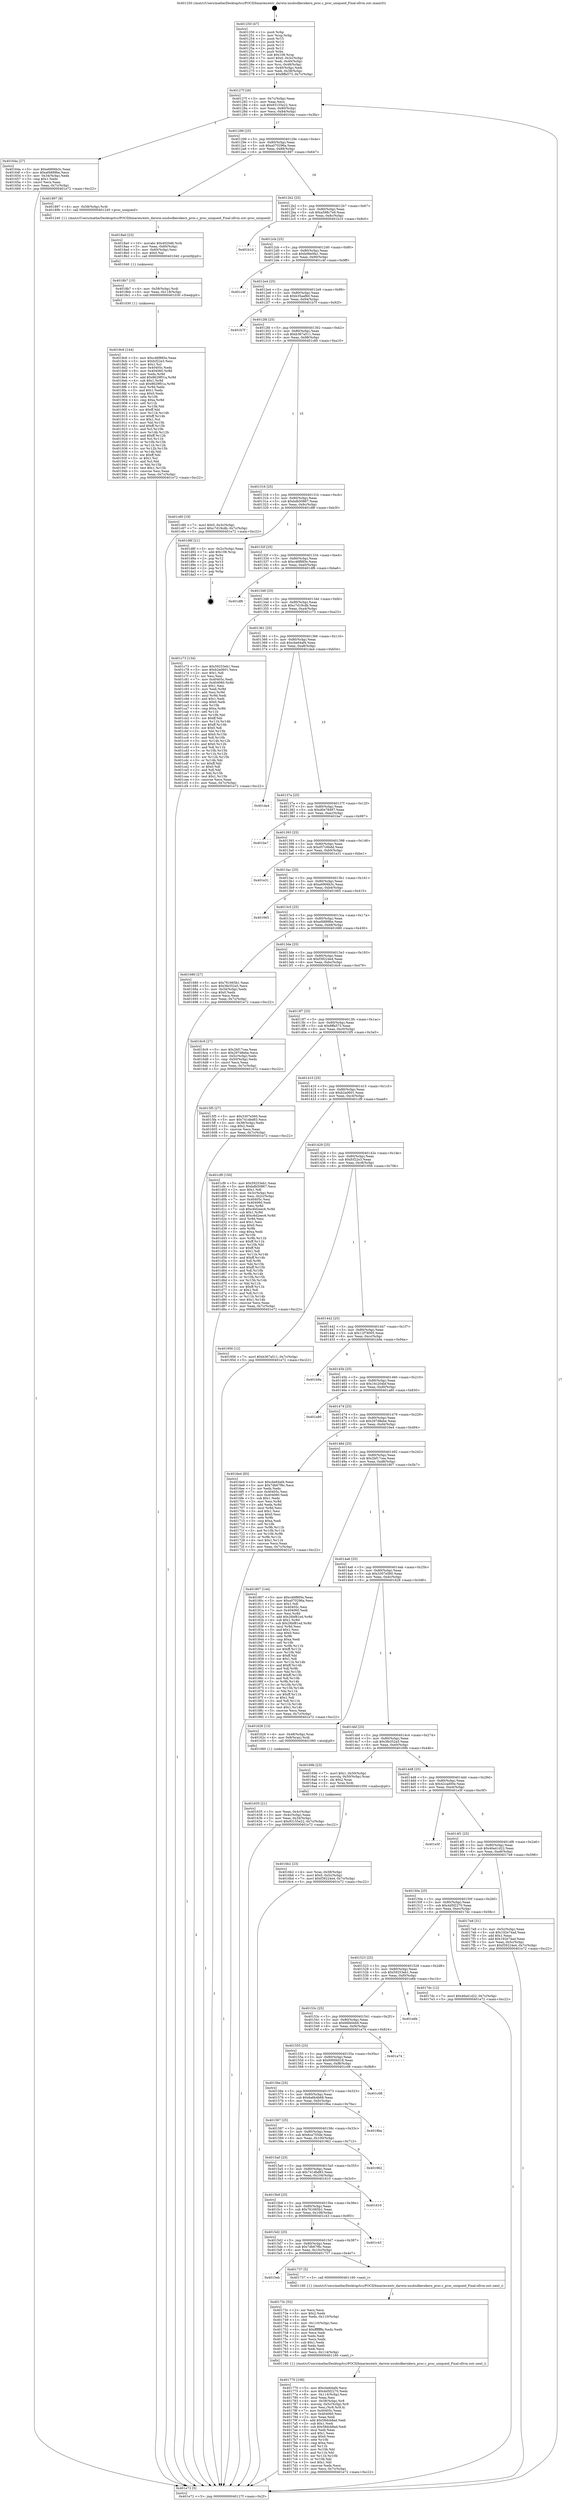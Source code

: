 digraph "0x401250" {
  label = "0x401250 (/mnt/c/Users/mathe/Desktop/tcc/POCII/binaries/extr_darwin-xnubsdkernkern_proc.c_proc_uniqueid_Final-ollvm.out::main(0))"
  labelloc = "t"
  node[shape=record]

  Entry [label="",width=0.3,height=0.3,shape=circle,fillcolor=black,style=filled]
  "0x40127f" [label="{
     0x40127f [26]\l
     | [instrs]\l
     &nbsp;&nbsp;0x40127f \<+3\>: mov -0x7c(%rbp),%eax\l
     &nbsp;&nbsp;0x401282 \<+2\>: mov %eax,%ecx\l
     &nbsp;&nbsp;0x401284 \<+6\>: sub $0x93155e22,%ecx\l
     &nbsp;&nbsp;0x40128a \<+3\>: mov %eax,-0x80(%rbp)\l
     &nbsp;&nbsp;0x40128d \<+6\>: mov %ecx,-0x84(%rbp)\l
     &nbsp;&nbsp;0x401293 \<+6\>: je 000000000040164a \<main+0x3fa\>\l
  }"]
  "0x40164a" [label="{
     0x40164a [27]\l
     | [instrs]\l
     &nbsp;&nbsp;0x40164a \<+5\>: mov $0xe6906b3c,%eax\l
     &nbsp;&nbsp;0x40164f \<+5\>: mov $0xef4889be,%ecx\l
     &nbsp;&nbsp;0x401654 \<+3\>: mov -0x34(%rbp),%edx\l
     &nbsp;&nbsp;0x401657 \<+3\>: cmp $0x1,%edx\l
     &nbsp;&nbsp;0x40165a \<+3\>: cmovl %ecx,%eax\l
     &nbsp;&nbsp;0x40165d \<+3\>: mov %eax,-0x7c(%rbp)\l
     &nbsp;&nbsp;0x401660 \<+5\>: jmp 0000000000401e72 \<main+0xc22\>\l
  }"]
  "0x401299" [label="{
     0x401299 [25]\l
     | [instrs]\l
     &nbsp;&nbsp;0x401299 \<+5\>: jmp 000000000040129e \<main+0x4e\>\l
     &nbsp;&nbsp;0x40129e \<+3\>: mov -0x80(%rbp),%eax\l
     &nbsp;&nbsp;0x4012a1 \<+5\>: sub $0xa070296a,%eax\l
     &nbsp;&nbsp;0x4012a6 \<+6\>: mov %eax,-0x88(%rbp)\l
     &nbsp;&nbsp;0x4012ac \<+6\>: je 0000000000401897 \<main+0x647\>\l
  }"]
  Exit [label="",width=0.3,height=0.3,shape=circle,fillcolor=black,style=filled,peripheries=2]
  "0x401897" [label="{
     0x401897 [9]\l
     | [instrs]\l
     &nbsp;&nbsp;0x401897 \<+4\>: mov -0x58(%rbp),%rdi\l
     &nbsp;&nbsp;0x40189b \<+5\>: call 0000000000401240 \<proc_uniqueid\>\l
     | [calls]\l
     &nbsp;&nbsp;0x401240 \{1\} (/mnt/c/Users/mathe/Desktop/tcc/POCII/binaries/extr_darwin-xnubsdkernkern_proc.c_proc_uniqueid_Final-ollvm.out::proc_uniqueid)\l
  }"]
  "0x4012b2" [label="{
     0x4012b2 [25]\l
     | [instrs]\l
     &nbsp;&nbsp;0x4012b2 \<+5\>: jmp 00000000004012b7 \<main+0x67\>\l
     &nbsp;&nbsp;0x4012b7 \<+3\>: mov -0x80(%rbp),%eax\l
     &nbsp;&nbsp;0x4012ba \<+5\>: sub $0xa598c7e9,%eax\l
     &nbsp;&nbsp;0x4012bf \<+6\>: mov %eax,-0x8c(%rbp)\l
     &nbsp;&nbsp;0x4012c5 \<+6\>: je 0000000000401b10 \<main+0x8c0\>\l
  }"]
  "0x4018c6" [label="{
     0x4018c6 [144]\l
     | [instrs]\l
     &nbsp;&nbsp;0x4018c6 \<+5\>: mov $0xc46f885e,%eax\l
     &nbsp;&nbsp;0x4018cb \<+5\>: mov $0xfcf22e3,%esi\l
     &nbsp;&nbsp;0x4018d0 \<+2\>: mov $0x1,%cl\l
     &nbsp;&nbsp;0x4018d2 \<+7\>: mov 0x40405c,%edx\l
     &nbsp;&nbsp;0x4018d9 \<+8\>: mov 0x404060,%r8d\l
     &nbsp;&nbsp;0x4018e1 \<+3\>: mov %edx,%r9d\l
     &nbsp;&nbsp;0x4018e4 \<+7\>: add $0x8629f01a,%r9d\l
     &nbsp;&nbsp;0x4018eb \<+4\>: sub $0x1,%r9d\l
     &nbsp;&nbsp;0x4018ef \<+7\>: sub $0x8629f01a,%r9d\l
     &nbsp;&nbsp;0x4018f6 \<+4\>: imul %r9d,%edx\l
     &nbsp;&nbsp;0x4018fa \<+3\>: and $0x1,%edx\l
     &nbsp;&nbsp;0x4018fd \<+3\>: cmp $0x0,%edx\l
     &nbsp;&nbsp;0x401900 \<+4\>: sete %r10b\l
     &nbsp;&nbsp;0x401904 \<+4\>: cmp $0xa,%r8d\l
     &nbsp;&nbsp;0x401908 \<+4\>: setl %r11b\l
     &nbsp;&nbsp;0x40190c \<+3\>: mov %r10b,%bl\l
     &nbsp;&nbsp;0x40190f \<+3\>: xor $0xff,%bl\l
     &nbsp;&nbsp;0x401912 \<+3\>: mov %r11b,%r14b\l
     &nbsp;&nbsp;0x401915 \<+4\>: xor $0xff,%r14b\l
     &nbsp;&nbsp;0x401919 \<+3\>: xor $0x1,%cl\l
     &nbsp;&nbsp;0x40191c \<+3\>: mov %bl,%r15b\l
     &nbsp;&nbsp;0x40191f \<+4\>: and $0xff,%r15b\l
     &nbsp;&nbsp;0x401923 \<+3\>: and %cl,%r10b\l
     &nbsp;&nbsp;0x401926 \<+3\>: mov %r14b,%r12b\l
     &nbsp;&nbsp;0x401929 \<+4\>: and $0xff,%r12b\l
     &nbsp;&nbsp;0x40192d \<+3\>: and %cl,%r11b\l
     &nbsp;&nbsp;0x401930 \<+3\>: or %r10b,%r15b\l
     &nbsp;&nbsp;0x401933 \<+3\>: or %r11b,%r12b\l
     &nbsp;&nbsp;0x401936 \<+3\>: xor %r12b,%r15b\l
     &nbsp;&nbsp;0x401939 \<+3\>: or %r14b,%bl\l
     &nbsp;&nbsp;0x40193c \<+3\>: xor $0xff,%bl\l
     &nbsp;&nbsp;0x40193f \<+3\>: or $0x1,%cl\l
     &nbsp;&nbsp;0x401942 \<+2\>: and %cl,%bl\l
     &nbsp;&nbsp;0x401944 \<+3\>: or %bl,%r15b\l
     &nbsp;&nbsp;0x401947 \<+4\>: test $0x1,%r15b\l
     &nbsp;&nbsp;0x40194b \<+3\>: cmovne %esi,%eax\l
     &nbsp;&nbsp;0x40194e \<+3\>: mov %eax,-0x7c(%rbp)\l
     &nbsp;&nbsp;0x401951 \<+5\>: jmp 0000000000401e72 \<main+0xc22\>\l
  }"]
  "0x401b10" [label="{
     0x401b10\l
  }", style=dashed]
  "0x4012cb" [label="{
     0x4012cb [25]\l
     | [instrs]\l
     &nbsp;&nbsp;0x4012cb \<+5\>: jmp 00000000004012d0 \<main+0x80\>\l
     &nbsp;&nbsp;0x4012d0 \<+3\>: mov -0x80(%rbp),%eax\l
     &nbsp;&nbsp;0x4012d3 \<+5\>: sub $0xb06e0fa1,%eax\l
     &nbsp;&nbsp;0x4012d8 \<+6\>: mov %eax,-0x90(%rbp)\l
     &nbsp;&nbsp;0x4012de \<+6\>: je 0000000000401c4f \<main+0x9ff\>\l
  }"]
  "0x4018b7" [label="{
     0x4018b7 [15]\l
     | [instrs]\l
     &nbsp;&nbsp;0x4018b7 \<+4\>: mov -0x58(%rbp),%rdi\l
     &nbsp;&nbsp;0x4018bb \<+6\>: mov %eax,-0x118(%rbp)\l
     &nbsp;&nbsp;0x4018c1 \<+5\>: call 0000000000401030 \<free@plt\>\l
     | [calls]\l
     &nbsp;&nbsp;0x401030 \{1\} (unknown)\l
  }"]
  "0x401c4f" [label="{
     0x401c4f\l
  }", style=dashed]
  "0x4012e4" [label="{
     0x4012e4 [25]\l
     | [instrs]\l
     &nbsp;&nbsp;0x4012e4 \<+5\>: jmp 00000000004012e9 \<main+0x99\>\l
     &nbsp;&nbsp;0x4012e9 \<+3\>: mov -0x80(%rbp),%eax\l
     &nbsp;&nbsp;0x4012ec \<+5\>: sub $0xb35aafb0,%eax\l
     &nbsp;&nbsp;0x4012f1 \<+6\>: mov %eax,-0x94(%rbp)\l
     &nbsp;&nbsp;0x4012f7 \<+6\>: je 0000000000401b7f \<main+0x92f\>\l
  }"]
  "0x4018a0" [label="{
     0x4018a0 [23]\l
     | [instrs]\l
     &nbsp;&nbsp;0x4018a0 \<+10\>: movabs $0x4020d6,%rdi\l
     &nbsp;&nbsp;0x4018aa \<+3\>: mov %eax,-0x60(%rbp)\l
     &nbsp;&nbsp;0x4018ad \<+3\>: mov -0x60(%rbp),%esi\l
     &nbsp;&nbsp;0x4018b0 \<+2\>: mov $0x0,%al\l
     &nbsp;&nbsp;0x4018b2 \<+5\>: call 0000000000401040 \<printf@plt\>\l
     | [calls]\l
     &nbsp;&nbsp;0x401040 \{1\} (unknown)\l
  }"]
  "0x401b7f" [label="{
     0x401b7f\l
  }", style=dashed]
  "0x4012fd" [label="{
     0x4012fd [25]\l
     | [instrs]\l
     &nbsp;&nbsp;0x4012fd \<+5\>: jmp 0000000000401302 \<main+0xb2\>\l
     &nbsp;&nbsp;0x401302 \<+3\>: mov -0x80(%rbp),%eax\l
     &nbsp;&nbsp;0x401305 \<+5\>: sub $0xb367a511,%eax\l
     &nbsp;&nbsp;0x40130a \<+6\>: mov %eax,-0x98(%rbp)\l
     &nbsp;&nbsp;0x401310 \<+6\>: je 0000000000401c60 \<main+0xa10\>\l
  }"]
  "0x401770" [label="{
     0x401770 [108]\l
     | [instrs]\l
     &nbsp;&nbsp;0x401770 \<+5\>: mov $0xcbe64af4,%ecx\l
     &nbsp;&nbsp;0x401775 \<+5\>: mov $0x4d5f2270,%edx\l
     &nbsp;&nbsp;0x40177a \<+6\>: mov -0x114(%rbp),%esi\l
     &nbsp;&nbsp;0x401780 \<+3\>: imul %eax,%esi\l
     &nbsp;&nbsp;0x401783 \<+4\>: mov -0x58(%rbp),%r8\l
     &nbsp;&nbsp;0x401787 \<+4\>: movslq -0x5c(%rbp),%r9\l
     &nbsp;&nbsp;0x40178b \<+4\>: mov %esi,(%r8,%r9,4)\l
     &nbsp;&nbsp;0x40178f \<+7\>: mov 0x40405c,%eax\l
     &nbsp;&nbsp;0x401796 \<+7\>: mov 0x404060,%esi\l
     &nbsp;&nbsp;0x40179d \<+2\>: mov %eax,%edi\l
     &nbsp;&nbsp;0x40179f \<+6\>: add $0x58dcb8ad,%edi\l
     &nbsp;&nbsp;0x4017a5 \<+3\>: sub $0x1,%edi\l
     &nbsp;&nbsp;0x4017a8 \<+6\>: sub $0x58dcb8ad,%edi\l
     &nbsp;&nbsp;0x4017ae \<+3\>: imul %edi,%eax\l
     &nbsp;&nbsp;0x4017b1 \<+3\>: and $0x1,%eax\l
     &nbsp;&nbsp;0x4017b4 \<+3\>: cmp $0x0,%eax\l
     &nbsp;&nbsp;0x4017b7 \<+4\>: sete %r10b\l
     &nbsp;&nbsp;0x4017bb \<+3\>: cmp $0xa,%esi\l
     &nbsp;&nbsp;0x4017be \<+4\>: setl %r11b\l
     &nbsp;&nbsp;0x4017c2 \<+3\>: mov %r10b,%bl\l
     &nbsp;&nbsp;0x4017c5 \<+3\>: and %r11b,%bl\l
     &nbsp;&nbsp;0x4017c8 \<+3\>: xor %r11b,%r10b\l
     &nbsp;&nbsp;0x4017cb \<+3\>: or %r10b,%bl\l
     &nbsp;&nbsp;0x4017ce \<+3\>: test $0x1,%bl\l
     &nbsp;&nbsp;0x4017d1 \<+3\>: cmovne %edx,%ecx\l
     &nbsp;&nbsp;0x4017d4 \<+3\>: mov %ecx,-0x7c(%rbp)\l
     &nbsp;&nbsp;0x4017d7 \<+5\>: jmp 0000000000401e72 \<main+0xc22\>\l
  }"]
  "0x401c60" [label="{
     0x401c60 [19]\l
     | [instrs]\l
     &nbsp;&nbsp;0x401c60 \<+7\>: movl $0x0,-0x3c(%rbp)\l
     &nbsp;&nbsp;0x401c67 \<+7\>: movl $0xc7d19cdb,-0x7c(%rbp)\l
     &nbsp;&nbsp;0x401c6e \<+5\>: jmp 0000000000401e72 \<main+0xc22\>\l
  }"]
  "0x401316" [label="{
     0x401316 [25]\l
     | [instrs]\l
     &nbsp;&nbsp;0x401316 \<+5\>: jmp 000000000040131b \<main+0xcb\>\l
     &nbsp;&nbsp;0x40131b \<+3\>: mov -0x80(%rbp),%eax\l
     &nbsp;&nbsp;0x40131e \<+5\>: sub $0xbdb50867,%eax\l
     &nbsp;&nbsp;0x401323 \<+6\>: mov %eax,-0x9c(%rbp)\l
     &nbsp;&nbsp;0x401329 \<+6\>: je 0000000000401d8f \<main+0xb3f\>\l
  }"]
  "0x40173c" [label="{
     0x40173c [52]\l
     | [instrs]\l
     &nbsp;&nbsp;0x40173c \<+2\>: xor %ecx,%ecx\l
     &nbsp;&nbsp;0x40173e \<+5\>: mov $0x2,%edx\l
     &nbsp;&nbsp;0x401743 \<+6\>: mov %edx,-0x110(%rbp)\l
     &nbsp;&nbsp;0x401749 \<+1\>: cltd\l
     &nbsp;&nbsp;0x40174a \<+6\>: mov -0x110(%rbp),%esi\l
     &nbsp;&nbsp;0x401750 \<+2\>: idiv %esi\l
     &nbsp;&nbsp;0x401752 \<+6\>: imul $0xfffffffe,%edx,%edx\l
     &nbsp;&nbsp;0x401758 \<+2\>: mov %ecx,%edi\l
     &nbsp;&nbsp;0x40175a \<+2\>: sub %edx,%edi\l
     &nbsp;&nbsp;0x40175c \<+2\>: mov %ecx,%edx\l
     &nbsp;&nbsp;0x40175e \<+3\>: sub $0x1,%edx\l
     &nbsp;&nbsp;0x401761 \<+2\>: add %edx,%edi\l
     &nbsp;&nbsp;0x401763 \<+2\>: sub %edi,%ecx\l
     &nbsp;&nbsp;0x401765 \<+6\>: mov %ecx,-0x114(%rbp)\l
     &nbsp;&nbsp;0x40176b \<+5\>: call 0000000000401160 \<next_i\>\l
     | [calls]\l
     &nbsp;&nbsp;0x401160 \{1\} (/mnt/c/Users/mathe/Desktop/tcc/POCII/binaries/extr_darwin-xnubsdkernkern_proc.c_proc_uniqueid_Final-ollvm.out::next_i)\l
  }"]
  "0x401d8f" [label="{
     0x401d8f [21]\l
     | [instrs]\l
     &nbsp;&nbsp;0x401d8f \<+3\>: mov -0x2c(%rbp),%eax\l
     &nbsp;&nbsp;0x401d92 \<+7\>: add $0x108,%rsp\l
     &nbsp;&nbsp;0x401d99 \<+1\>: pop %rbx\l
     &nbsp;&nbsp;0x401d9a \<+2\>: pop %r12\l
     &nbsp;&nbsp;0x401d9c \<+2\>: pop %r13\l
     &nbsp;&nbsp;0x401d9e \<+2\>: pop %r14\l
     &nbsp;&nbsp;0x401da0 \<+2\>: pop %r15\l
     &nbsp;&nbsp;0x401da2 \<+1\>: pop %rbp\l
     &nbsp;&nbsp;0x401da3 \<+1\>: ret\l
  }"]
  "0x40132f" [label="{
     0x40132f [25]\l
     | [instrs]\l
     &nbsp;&nbsp;0x40132f \<+5\>: jmp 0000000000401334 \<main+0xe4\>\l
     &nbsp;&nbsp;0x401334 \<+3\>: mov -0x80(%rbp),%eax\l
     &nbsp;&nbsp;0x401337 \<+5\>: sub $0xc46f885e,%eax\l
     &nbsp;&nbsp;0x40133c \<+6\>: mov %eax,-0xa0(%rbp)\l
     &nbsp;&nbsp;0x401342 \<+6\>: je 0000000000401df6 \<main+0xba6\>\l
  }"]
  "0x4015eb" [label="{
     0x4015eb\l
  }", style=dashed]
  "0x401df6" [label="{
     0x401df6\l
  }", style=dashed]
  "0x401348" [label="{
     0x401348 [25]\l
     | [instrs]\l
     &nbsp;&nbsp;0x401348 \<+5\>: jmp 000000000040134d \<main+0xfd\>\l
     &nbsp;&nbsp;0x40134d \<+3\>: mov -0x80(%rbp),%eax\l
     &nbsp;&nbsp;0x401350 \<+5\>: sub $0xc7d19cdb,%eax\l
     &nbsp;&nbsp;0x401355 \<+6\>: mov %eax,-0xa4(%rbp)\l
     &nbsp;&nbsp;0x40135b \<+6\>: je 0000000000401c73 \<main+0xa23\>\l
  }"]
  "0x401737" [label="{
     0x401737 [5]\l
     | [instrs]\l
     &nbsp;&nbsp;0x401737 \<+5\>: call 0000000000401160 \<next_i\>\l
     | [calls]\l
     &nbsp;&nbsp;0x401160 \{1\} (/mnt/c/Users/mathe/Desktop/tcc/POCII/binaries/extr_darwin-xnubsdkernkern_proc.c_proc_uniqueid_Final-ollvm.out::next_i)\l
  }"]
  "0x401c73" [label="{
     0x401c73 [134]\l
     | [instrs]\l
     &nbsp;&nbsp;0x401c73 \<+5\>: mov $0x59253eb1,%eax\l
     &nbsp;&nbsp;0x401c78 \<+5\>: mov $0xb2a0601,%ecx\l
     &nbsp;&nbsp;0x401c7d \<+2\>: mov $0x1,%dl\l
     &nbsp;&nbsp;0x401c7f \<+2\>: xor %esi,%esi\l
     &nbsp;&nbsp;0x401c81 \<+7\>: mov 0x40405c,%edi\l
     &nbsp;&nbsp;0x401c88 \<+8\>: mov 0x404060,%r8d\l
     &nbsp;&nbsp;0x401c90 \<+3\>: sub $0x1,%esi\l
     &nbsp;&nbsp;0x401c93 \<+3\>: mov %edi,%r9d\l
     &nbsp;&nbsp;0x401c96 \<+3\>: add %esi,%r9d\l
     &nbsp;&nbsp;0x401c99 \<+4\>: imul %r9d,%edi\l
     &nbsp;&nbsp;0x401c9d \<+3\>: and $0x1,%edi\l
     &nbsp;&nbsp;0x401ca0 \<+3\>: cmp $0x0,%edi\l
     &nbsp;&nbsp;0x401ca3 \<+4\>: sete %r10b\l
     &nbsp;&nbsp;0x401ca7 \<+4\>: cmp $0xa,%r8d\l
     &nbsp;&nbsp;0x401cab \<+4\>: setl %r11b\l
     &nbsp;&nbsp;0x401caf \<+3\>: mov %r10b,%bl\l
     &nbsp;&nbsp;0x401cb2 \<+3\>: xor $0xff,%bl\l
     &nbsp;&nbsp;0x401cb5 \<+3\>: mov %r11b,%r14b\l
     &nbsp;&nbsp;0x401cb8 \<+4\>: xor $0xff,%r14b\l
     &nbsp;&nbsp;0x401cbc \<+3\>: xor $0x0,%dl\l
     &nbsp;&nbsp;0x401cbf \<+3\>: mov %bl,%r15b\l
     &nbsp;&nbsp;0x401cc2 \<+4\>: and $0x0,%r15b\l
     &nbsp;&nbsp;0x401cc6 \<+3\>: and %dl,%r10b\l
     &nbsp;&nbsp;0x401cc9 \<+3\>: mov %r14b,%r12b\l
     &nbsp;&nbsp;0x401ccc \<+4\>: and $0x0,%r12b\l
     &nbsp;&nbsp;0x401cd0 \<+3\>: and %dl,%r11b\l
     &nbsp;&nbsp;0x401cd3 \<+3\>: or %r10b,%r15b\l
     &nbsp;&nbsp;0x401cd6 \<+3\>: or %r11b,%r12b\l
     &nbsp;&nbsp;0x401cd9 \<+3\>: xor %r12b,%r15b\l
     &nbsp;&nbsp;0x401cdc \<+3\>: or %r14b,%bl\l
     &nbsp;&nbsp;0x401cdf \<+3\>: xor $0xff,%bl\l
     &nbsp;&nbsp;0x401ce2 \<+3\>: or $0x0,%dl\l
     &nbsp;&nbsp;0x401ce5 \<+2\>: and %dl,%bl\l
     &nbsp;&nbsp;0x401ce7 \<+3\>: or %bl,%r15b\l
     &nbsp;&nbsp;0x401cea \<+4\>: test $0x1,%r15b\l
     &nbsp;&nbsp;0x401cee \<+3\>: cmovne %ecx,%eax\l
     &nbsp;&nbsp;0x401cf1 \<+3\>: mov %eax,-0x7c(%rbp)\l
     &nbsp;&nbsp;0x401cf4 \<+5\>: jmp 0000000000401e72 \<main+0xc22\>\l
  }"]
  "0x401361" [label="{
     0x401361 [25]\l
     | [instrs]\l
     &nbsp;&nbsp;0x401361 \<+5\>: jmp 0000000000401366 \<main+0x116\>\l
     &nbsp;&nbsp;0x401366 \<+3\>: mov -0x80(%rbp),%eax\l
     &nbsp;&nbsp;0x401369 \<+5\>: sub $0xcbe64af4,%eax\l
     &nbsp;&nbsp;0x40136e \<+6\>: mov %eax,-0xa8(%rbp)\l
     &nbsp;&nbsp;0x401374 \<+6\>: je 0000000000401da4 \<main+0xb54\>\l
  }"]
  "0x4015d2" [label="{
     0x4015d2 [25]\l
     | [instrs]\l
     &nbsp;&nbsp;0x4015d2 \<+5\>: jmp 00000000004015d7 \<main+0x387\>\l
     &nbsp;&nbsp;0x4015d7 \<+3\>: mov -0x80(%rbp),%eax\l
     &nbsp;&nbsp;0x4015da \<+5\>: sub $0x7db67f6c,%eax\l
     &nbsp;&nbsp;0x4015df \<+6\>: mov %eax,-0x10c(%rbp)\l
     &nbsp;&nbsp;0x4015e5 \<+6\>: je 0000000000401737 \<main+0x4e7\>\l
  }"]
  "0x401da4" [label="{
     0x401da4\l
  }", style=dashed]
  "0x40137a" [label="{
     0x40137a [25]\l
     | [instrs]\l
     &nbsp;&nbsp;0x40137a \<+5\>: jmp 000000000040137f \<main+0x12f\>\l
     &nbsp;&nbsp;0x40137f \<+3\>: mov -0x80(%rbp),%eax\l
     &nbsp;&nbsp;0x401382 \<+5\>: sub $0xd0e78497,%eax\l
     &nbsp;&nbsp;0x401387 \<+6\>: mov %eax,-0xac(%rbp)\l
     &nbsp;&nbsp;0x40138d \<+6\>: je 0000000000401be7 \<main+0x997\>\l
  }"]
  "0x401c43" [label="{
     0x401c43\l
  }", style=dashed]
  "0x401be7" [label="{
     0x401be7\l
  }", style=dashed]
  "0x401393" [label="{
     0x401393 [25]\l
     | [instrs]\l
     &nbsp;&nbsp;0x401393 \<+5\>: jmp 0000000000401398 \<main+0x148\>\l
     &nbsp;&nbsp;0x401398 \<+3\>: mov -0x80(%rbp),%eax\l
     &nbsp;&nbsp;0x40139b \<+5\>: sub $0xd57c6bdd,%eax\l
     &nbsp;&nbsp;0x4013a0 \<+6\>: mov %eax,-0xb0(%rbp)\l
     &nbsp;&nbsp;0x4013a6 \<+6\>: je 0000000000401e31 \<main+0xbe1\>\l
  }"]
  "0x4015b9" [label="{
     0x4015b9 [25]\l
     | [instrs]\l
     &nbsp;&nbsp;0x4015b9 \<+5\>: jmp 00000000004015be \<main+0x36e\>\l
     &nbsp;&nbsp;0x4015be \<+3\>: mov -0x80(%rbp),%eax\l
     &nbsp;&nbsp;0x4015c1 \<+5\>: sub $0x761665b1,%eax\l
     &nbsp;&nbsp;0x4015c6 \<+6\>: mov %eax,-0x108(%rbp)\l
     &nbsp;&nbsp;0x4015cc \<+6\>: je 0000000000401c43 \<main+0x9f3\>\l
  }"]
  "0x401e31" [label="{
     0x401e31\l
  }", style=dashed]
  "0x4013ac" [label="{
     0x4013ac [25]\l
     | [instrs]\l
     &nbsp;&nbsp;0x4013ac \<+5\>: jmp 00000000004013b1 \<main+0x161\>\l
     &nbsp;&nbsp;0x4013b1 \<+3\>: mov -0x80(%rbp),%eax\l
     &nbsp;&nbsp;0x4013b4 \<+5\>: sub $0xe6906b3c,%eax\l
     &nbsp;&nbsp;0x4013b9 \<+6\>: mov %eax,-0xb4(%rbp)\l
     &nbsp;&nbsp;0x4013bf \<+6\>: je 0000000000401665 \<main+0x415\>\l
  }"]
  "0x401610" [label="{
     0x401610\l
  }", style=dashed]
  "0x401665" [label="{
     0x401665\l
  }", style=dashed]
  "0x4013c5" [label="{
     0x4013c5 [25]\l
     | [instrs]\l
     &nbsp;&nbsp;0x4013c5 \<+5\>: jmp 00000000004013ca \<main+0x17a\>\l
     &nbsp;&nbsp;0x4013ca \<+3\>: mov -0x80(%rbp),%eax\l
     &nbsp;&nbsp;0x4013cd \<+5\>: sub $0xef4889be,%eax\l
     &nbsp;&nbsp;0x4013d2 \<+6\>: mov %eax,-0xb8(%rbp)\l
     &nbsp;&nbsp;0x4013d8 \<+6\>: je 0000000000401680 \<main+0x430\>\l
  }"]
  "0x4015a0" [label="{
     0x4015a0 [25]\l
     | [instrs]\l
     &nbsp;&nbsp;0x4015a0 \<+5\>: jmp 00000000004015a5 \<main+0x355\>\l
     &nbsp;&nbsp;0x4015a5 \<+3\>: mov -0x80(%rbp),%eax\l
     &nbsp;&nbsp;0x4015a8 \<+5\>: sub $0x741dbd83,%eax\l
     &nbsp;&nbsp;0x4015ad \<+6\>: mov %eax,-0x104(%rbp)\l
     &nbsp;&nbsp;0x4015b3 \<+6\>: je 0000000000401610 \<main+0x3c0\>\l
  }"]
  "0x401680" [label="{
     0x401680 [27]\l
     | [instrs]\l
     &nbsp;&nbsp;0x401680 \<+5\>: mov $0x761665b1,%eax\l
     &nbsp;&nbsp;0x401685 \<+5\>: mov $0x3fe352a5,%ecx\l
     &nbsp;&nbsp;0x40168a \<+3\>: mov -0x34(%rbp),%edx\l
     &nbsp;&nbsp;0x40168d \<+3\>: cmp $0x0,%edx\l
     &nbsp;&nbsp;0x401690 \<+3\>: cmove %ecx,%eax\l
     &nbsp;&nbsp;0x401693 \<+3\>: mov %eax,-0x7c(%rbp)\l
     &nbsp;&nbsp;0x401696 \<+5\>: jmp 0000000000401e72 \<main+0xc22\>\l
  }"]
  "0x4013de" [label="{
     0x4013de [25]\l
     | [instrs]\l
     &nbsp;&nbsp;0x4013de \<+5\>: jmp 00000000004013e3 \<main+0x193\>\l
     &nbsp;&nbsp;0x4013e3 \<+3\>: mov -0x80(%rbp),%eax\l
     &nbsp;&nbsp;0x4013e6 \<+5\>: sub $0xf39224e4,%eax\l
     &nbsp;&nbsp;0x4013eb \<+6\>: mov %eax,-0xbc(%rbp)\l
     &nbsp;&nbsp;0x4013f1 \<+6\>: je 00000000004016c9 \<main+0x479\>\l
  }"]
  "0x401962" [label="{
     0x401962\l
  }", style=dashed]
  "0x4016c9" [label="{
     0x4016c9 [27]\l
     | [instrs]\l
     &nbsp;&nbsp;0x4016c9 \<+5\>: mov $0x2bf17cea,%eax\l
     &nbsp;&nbsp;0x4016ce \<+5\>: mov $0x297d8ebe,%ecx\l
     &nbsp;&nbsp;0x4016d3 \<+3\>: mov -0x5c(%rbp),%edx\l
     &nbsp;&nbsp;0x4016d6 \<+3\>: cmp -0x50(%rbp),%edx\l
     &nbsp;&nbsp;0x4016d9 \<+3\>: cmovl %ecx,%eax\l
     &nbsp;&nbsp;0x4016dc \<+3\>: mov %eax,-0x7c(%rbp)\l
     &nbsp;&nbsp;0x4016df \<+5\>: jmp 0000000000401e72 \<main+0xc22\>\l
  }"]
  "0x4013f7" [label="{
     0x4013f7 [25]\l
     | [instrs]\l
     &nbsp;&nbsp;0x4013f7 \<+5\>: jmp 00000000004013fc \<main+0x1ac\>\l
     &nbsp;&nbsp;0x4013fc \<+3\>: mov -0x80(%rbp),%eax\l
     &nbsp;&nbsp;0x4013ff \<+5\>: sub $0x8ffa573,%eax\l
     &nbsp;&nbsp;0x401404 \<+6\>: mov %eax,-0xc0(%rbp)\l
     &nbsp;&nbsp;0x40140a \<+6\>: je 00000000004015f5 \<main+0x3a5\>\l
  }"]
  "0x401587" [label="{
     0x401587 [25]\l
     | [instrs]\l
     &nbsp;&nbsp;0x401587 \<+5\>: jmp 000000000040158c \<main+0x33c\>\l
     &nbsp;&nbsp;0x40158c \<+3\>: mov -0x80(%rbp),%eax\l
     &nbsp;&nbsp;0x40158f \<+5\>: sub $0x6ca755de,%eax\l
     &nbsp;&nbsp;0x401594 \<+6\>: mov %eax,-0x100(%rbp)\l
     &nbsp;&nbsp;0x40159a \<+6\>: je 0000000000401962 \<main+0x712\>\l
  }"]
  "0x4015f5" [label="{
     0x4015f5 [27]\l
     | [instrs]\l
     &nbsp;&nbsp;0x4015f5 \<+5\>: mov $0x3307e560,%eax\l
     &nbsp;&nbsp;0x4015fa \<+5\>: mov $0x741dbd83,%ecx\l
     &nbsp;&nbsp;0x4015ff \<+3\>: mov -0x38(%rbp),%edx\l
     &nbsp;&nbsp;0x401602 \<+3\>: cmp $0x2,%edx\l
     &nbsp;&nbsp;0x401605 \<+3\>: cmovne %ecx,%eax\l
     &nbsp;&nbsp;0x401608 \<+3\>: mov %eax,-0x7c(%rbp)\l
     &nbsp;&nbsp;0x40160b \<+5\>: jmp 0000000000401e72 \<main+0xc22\>\l
  }"]
  "0x401410" [label="{
     0x401410 [25]\l
     | [instrs]\l
     &nbsp;&nbsp;0x401410 \<+5\>: jmp 0000000000401415 \<main+0x1c5\>\l
     &nbsp;&nbsp;0x401415 \<+3\>: mov -0x80(%rbp),%eax\l
     &nbsp;&nbsp;0x401418 \<+5\>: sub $0xb2a0601,%eax\l
     &nbsp;&nbsp;0x40141d \<+6\>: mov %eax,-0xc4(%rbp)\l
     &nbsp;&nbsp;0x401423 \<+6\>: je 0000000000401cf9 \<main+0xaa9\>\l
  }"]
  "0x401e72" [label="{
     0x401e72 [5]\l
     | [instrs]\l
     &nbsp;&nbsp;0x401e72 \<+5\>: jmp 000000000040127f \<main+0x2f\>\l
  }"]
  "0x401250" [label="{
     0x401250 [47]\l
     | [instrs]\l
     &nbsp;&nbsp;0x401250 \<+1\>: push %rbp\l
     &nbsp;&nbsp;0x401251 \<+3\>: mov %rsp,%rbp\l
     &nbsp;&nbsp;0x401254 \<+2\>: push %r15\l
     &nbsp;&nbsp;0x401256 \<+2\>: push %r14\l
     &nbsp;&nbsp;0x401258 \<+2\>: push %r13\l
     &nbsp;&nbsp;0x40125a \<+2\>: push %r12\l
     &nbsp;&nbsp;0x40125c \<+1\>: push %rbx\l
     &nbsp;&nbsp;0x40125d \<+7\>: sub $0x108,%rsp\l
     &nbsp;&nbsp;0x401264 \<+7\>: movl $0x0,-0x3c(%rbp)\l
     &nbsp;&nbsp;0x40126b \<+3\>: mov %edi,-0x40(%rbp)\l
     &nbsp;&nbsp;0x40126e \<+4\>: mov %rsi,-0x48(%rbp)\l
     &nbsp;&nbsp;0x401272 \<+3\>: mov -0x40(%rbp),%edi\l
     &nbsp;&nbsp;0x401275 \<+3\>: mov %edi,-0x38(%rbp)\l
     &nbsp;&nbsp;0x401278 \<+7\>: movl $0x8ffa573,-0x7c(%rbp)\l
  }"]
  "0x4019ba" [label="{
     0x4019ba\l
  }", style=dashed]
  "0x401cf9" [label="{
     0x401cf9 [150]\l
     | [instrs]\l
     &nbsp;&nbsp;0x401cf9 \<+5\>: mov $0x59253eb1,%eax\l
     &nbsp;&nbsp;0x401cfe \<+5\>: mov $0xbdb50867,%ecx\l
     &nbsp;&nbsp;0x401d03 \<+2\>: mov $0x1,%dl\l
     &nbsp;&nbsp;0x401d05 \<+3\>: mov -0x3c(%rbp),%esi\l
     &nbsp;&nbsp;0x401d08 \<+3\>: mov %esi,-0x2c(%rbp)\l
     &nbsp;&nbsp;0x401d0b \<+7\>: mov 0x40405c,%esi\l
     &nbsp;&nbsp;0x401d12 \<+7\>: mov 0x404060,%edi\l
     &nbsp;&nbsp;0x401d19 \<+3\>: mov %esi,%r8d\l
     &nbsp;&nbsp;0x401d1c \<+7\>: sub $0xc6d2eec6,%r8d\l
     &nbsp;&nbsp;0x401d23 \<+4\>: sub $0x1,%r8d\l
     &nbsp;&nbsp;0x401d27 \<+7\>: add $0xc6d2eec6,%r8d\l
     &nbsp;&nbsp;0x401d2e \<+4\>: imul %r8d,%esi\l
     &nbsp;&nbsp;0x401d32 \<+3\>: and $0x1,%esi\l
     &nbsp;&nbsp;0x401d35 \<+3\>: cmp $0x0,%esi\l
     &nbsp;&nbsp;0x401d38 \<+4\>: sete %r9b\l
     &nbsp;&nbsp;0x401d3c \<+3\>: cmp $0xa,%edi\l
     &nbsp;&nbsp;0x401d3f \<+4\>: setl %r10b\l
     &nbsp;&nbsp;0x401d43 \<+3\>: mov %r9b,%r11b\l
     &nbsp;&nbsp;0x401d46 \<+4\>: xor $0xff,%r11b\l
     &nbsp;&nbsp;0x401d4a \<+3\>: mov %r10b,%bl\l
     &nbsp;&nbsp;0x401d4d \<+3\>: xor $0xff,%bl\l
     &nbsp;&nbsp;0x401d50 \<+3\>: xor $0x1,%dl\l
     &nbsp;&nbsp;0x401d53 \<+3\>: mov %r11b,%r14b\l
     &nbsp;&nbsp;0x401d56 \<+4\>: and $0xff,%r14b\l
     &nbsp;&nbsp;0x401d5a \<+3\>: and %dl,%r9b\l
     &nbsp;&nbsp;0x401d5d \<+3\>: mov %bl,%r15b\l
     &nbsp;&nbsp;0x401d60 \<+4\>: and $0xff,%r15b\l
     &nbsp;&nbsp;0x401d64 \<+3\>: and %dl,%r10b\l
     &nbsp;&nbsp;0x401d67 \<+3\>: or %r9b,%r14b\l
     &nbsp;&nbsp;0x401d6a \<+3\>: or %r10b,%r15b\l
     &nbsp;&nbsp;0x401d6d \<+3\>: xor %r15b,%r14b\l
     &nbsp;&nbsp;0x401d70 \<+3\>: or %bl,%r11b\l
     &nbsp;&nbsp;0x401d73 \<+4\>: xor $0xff,%r11b\l
     &nbsp;&nbsp;0x401d77 \<+3\>: or $0x1,%dl\l
     &nbsp;&nbsp;0x401d7a \<+3\>: and %dl,%r11b\l
     &nbsp;&nbsp;0x401d7d \<+3\>: or %r11b,%r14b\l
     &nbsp;&nbsp;0x401d80 \<+4\>: test $0x1,%r14b\l
     &nbsp;&nbsp;0x401d84 \<+3\>: cmovne %ecx,%eax\l
     &nbsp;&nbsp;0x401d87 \<+3\>: mov %eax,-0x7c(%rbp)\l
     &nbsp;&nbsp;0x401d8a \<+5\>: jmp 0000000000401e72 \<main+0xc22\>\l
  }"]
  "0x401429" [label="{
     0x401429 [25]\l
     | [instrs]\l
     &nbsp;&nbsp;0x401429 \<+5\>: jmp 000000000040142e \<main+0x1de\>\l
     &nbsp;&nbsp;0x40142e \<+3\>: mov -0x80(%rbp),%eax\l
     &nbsp;&nbsp;0x401431 \<+5\>: sub $0xfcf22e3,%eax\l
     &nbsp;&nbsp;0x401436 \<+6\>: mov %eax,-0xc8(%rbp)\l
     &nbsp;&nbsp;0x40143c \<+6\>: je 0000000000401956 \<main+0x706\>\l
  }"]
  "0x40156e" [label="{
     0x40156e [25]\l
     | [instrs]\l
     &nbsp;&nbsp;0x40156e \<+5\>: jmp 0000000000401573 \<main+0x323\>\l
     &nbsp;&nbsp;0x401573 \<+3\>: mov -0x80(%rbp),%eax\l
     &nbsp;&nbsp;0x401576 \<+5\>: sub $0x6a6b4b68,%eax\l
     &nbsp;&nbsp;0x40157b \<+6\>: mov %eax,-0xfc(%rbp)\l
     &nbsp;&nbsp;0x401581 \<+6\>: je 00000000004019ba \<main+0x76a\>\l
  }"]
  "0x401956" [label="{
     0x401956 [12]\l
     | [instrs]\l
     &nbsp;&nbsp;0x401956 \<+7\>: movl $0xb367a511,-0x7c(%rbp)\l
     &nbsp;&nbsp;0x40195d \<+5\>: jmp 0000000000401e72 \<main+0xc22\>\l
  }"]
  "0x401442" [label="{
     0x401442 [25]\l
     | [instrs]\l
     &nbsp;&nbsp;0x401442 \<+5\>: jmp 0000000000401447 \<main+0x1f7\>\l
     &nbsp;&nbsp;0x401447 \<+3\>: mov -0x80(%rbp),%eax\l
     &nbsp;&nbsp;0x40144a \<+5\>: sub $0x12f78005,%eax\l
     &nbsp;&nbsp;0x40144f \<+6\>: mov %eax,-0xcc(%rbp)\l
     &nbsp;&nbsp;0x401455 \<+6\>: je 0000000000401b9a \<main+0x94a\>\l
  }"]
  "0x401c08" [label="{
     0x401c08\l
  }", style=dashed]
  "0x401b9a" [label="{
     0x401b9a\l
  }", style=dashed]
  "0x40145b" [label="{
     0x40145b [25]\l
     | [instrs]\l
     &nbsp;&nbsp;0x40145b \<+5\>: jmp 0000000000401460 \<main+0x210\>\l
     &nbsp;&nbsp;0x401460 \<+3\>: mov -0x80(%rbp),%eax\l
     &nbsp;&nbsp;0x401463 \<+5\>: sub $0x16c204bf,%eax\l
     &nbsp;&nbsp;0x401468 \<+6\>: mov %eax,-0xd0(%rbp)\l
     &nbsp;&nbsp;0x40146e \<+6\>: je 0000000000401a80 \<main+0x830\>\l
  }"]
  "0x401555" [label="{
     0x401555 [25]\l
     | [instrs]\l
     &nbsp;&nbsp;0x401555 \<+5\>: jmp 000000000040155a \<main+0x30a\>\l
     &nbsp;&nbsp;0x40155a \<+3\>: mov -0x80(%rbp),%eax\l
     &nbsp;&nbsp;0x40155d \<+5\>: sub $0x6900b018,%eax\l
     &nbsp;&nbsp;0x401562 \<+6\>: mov %eax,-0xf8(%rbp)\l
     &nbsp;&nbsp;0x401568 \<+6\>: je 0000000000401c08 \<main+0x9b8\>\l
  }"]
  "0x401a80" [label="{
     0x401a80\l
  }", style=dashed]
  "0x401474" [label="{
     0x401474 [25]\l
     | [instrs]\l
     &nbsp;&nbsp;0x401474 \<+5\>: jmp 0000000000401479 \<main+0x229\>\l
     &nbsp;&nbsp;0x401479 \<+3\>: mov -0x80(%rbp),%eax\l
     &nbsp;&nbsp;0x40147c \<+5\>: sub $0x297d8ebe,%eax\l
     &nbsp;&nbsp;0x401481 \<+6\>: mov %eax,-0xd4(%rbp)\l
     &nbsp;&nbsp;0x401487 \<+6\>: je 00000000004016e4 \<main+0x494\>\l
  }"]
  "0x401a74" [label="{
     0x401a74\l
  }", style=dashed]
  "0x4016e4" [label="{
     0x4016e4 [83]\l
     | [instrs]\l
     &nbsp;&nbsp;0x4016e4 \<+5\>: mov $0xcbe64af4,%eax\l
     &nbsp;&nbsp;0x4016e9 \<+5\>: mov $0x7db67f6c,%ecx\l
     &nbsp;&nbsp;0x4016ee \<+2\>: xor %edx,%edx\l
     &nbsp;&nbsp;0x4016f0 \<+7\>: mov 0x40405c,%esi\l
     &nbsp;&nbsp;0x4016f7 \<+7\>: mov 0x404060,%edi\l
     &nbsp;&nbsp;0x4016fe \<+3\>: sub $0x1,%edx\l
     &nbsp;&nbsp;0x401701 \<+3\>: mov %esi,%r8d\l
     &nbsp;&nbsp;0x401704 \<+3\>: add %edx,%r8d\l
     &nbsp;&nbsp;0x401707 \<+4\>: imul %r8d,%esi\l
     &nbsp;&nbsp;0x40170b \<+3\>: and $0x1,%esi\l
     &nbsp;&nbsp;0x40170e \<+3\>: cmp $0x0,%esi\l
     &nbsp;&nbsp;0x401711 \<+4\>: sete %r9b\l
     &nbsp;&nbsp;0x401715 \<+3\>: cmp $0xa,%edi\l
     &nbsp;&nbsp;0x401718 \<+4\>: setl %r10b\l
     &nbsp;&nbsp;0x40171c \<+3\>: mov %r9b,%r11b\l
     &nbsp;&nbsp;0x40171f \<+3\>: and %r10b,%r11b\l
     &nbsp;&nbsp;0x401722 \<+3\>: xor %r10b,%r9b\l
     &nbsp;&nbsp;0x401725 \<+3\>: or %r9b,%r11b\l
     &nbsp;&nbsp;0x401728 \<+4\>: test $0x1,%r11b\l
     &nbsp;&nbsp;0x40172c \<+3\>: cmovne %ecx,%eax\l
     &nbsp;&nbsp;0x40172f \<+3\>: mov %eax,-0x7c(%rbp)\l
     &nbsp;&nbsp;0x401732 \<+5\>: jmp 0000000000401e72 \<main+0xc22\>\l
  }"]
  "0x40148d" [label="{
     0x40148d [25]\l
     | [instrs]\l
     &nbsp;&nbsp;0x40148d \<+5\>: jmp 0000000000401492 \<main+0x242\>\l
     &nbsp;&nbsp;0x401492 \<+3\>: mov -0x80(%rbp),%eax\l
     &nbsp;&nbsp;0x401495 \<+5\>: sub $0x2bf17cea,%eax\l
     &nbsp;&nbsp;0x40149a \<+6\>: mov %eax,-0xd8(%rbp)\l
     &nbsp;&nbsp;0x4014a0 \<+6\>: je 0000000000401807 \<main+0x5b7\>\l
  }"]
  "0x40153c" [label="{
     0x40153c [25]\l
     | [instrs]\l
     &nbsp;&nbsp;0x40153c \<+5\>: jmp 0000000000401541 \<main+0x2f1\>\l
     &nbsp;&nbsp;0x401541 \<+3\>: mov -0x80(%rbp),%eax\l
     &nbsp;&nbsp;0x401544 \<+5\>: sub $0x66fe0eb9,%eax\l
     &nbsp;&nbsp;0x401549 \<+6\>: mov %eax,-0xf4(%rbp)\l
     &nbsp;&nbsp;0x40154f \<+6\>: je 0000000000401a74 \<main+0x824\>\l
  }"]
  "0x401807" [label="{
     0x401807 [144]\l
     | [instrs]\l
     &nbsp;&nbsp;0x401807 \<+5\>: mov $0xc46f885e,%eax\l
     &nbsp;&nbsp;0x40180c \<+5\>: mov $0xa070296a,%ecx\l
     &nbsp;&nbsp;0x401811 \<+2\>: mov $0x1,%dl\l
     &nbsp;&nbsp;0x401813 \<+7\>: mov 0x40405c,%esi\l
     &nbsp;&nbsp;0x40181a \<+7\>: mov 0x404060,%edi\l
     &nbsp;&nbsp;0x401821 \<+3\>: mov %esi,%r8d\l
     &nbsp;&nbsp;0x401824 \<+7\>: add $0x26bf81ed,%r8d\l
     &nbsp;&nbsp;0x40182b \<+4\>: sub $0x1,%r8d\l
     &nbsp;&nbsp;0x40182f \<+7\>: sub $0x26bf81ed,%r8d\l
     &nbsp;&nbsp;0x401836 \<+4\>: imul %r8d,%esi\l
     &nbsp;&nbsp;0x40183a \<+3\>: and $0x1,%esi\l
     &nbsp;&nbsp;0x40183d \<+3\>: cmp $0x0,%esi\l
     &nbsp;&nbsp;0x401840 \<+4\>: sete %r9b\l
     &nbsp;&nbsp;0x401844 \<+3\>: cmp $0xa,%edi\l
     &nbsp;&nbsp;0x401847 \<+4\>: setl %r10b\l
     &nbsp;&nbsp;0x40184b \<+3\>: mov %r9b,%r11b\l
     &nbsp;&nbsp;0x40184e \<+4\>: xor $0xff,%r11b\l
     &nbsp;&nbsp;0x401852 \<+3\>: mov %r10b,%bl\l
     &nbsp;&nbsp;0x401855 \<+3\>: xor $0xff,%bl\l
     &nbsp;&nbsp;0x401858 \<+3\>: xor $0x1,%dl\l
     &nbsp;&nbsp;0x40185b \<+3\>: mov %r11b,%r14b\l
     &nbsp;&nbsp;0x40185e \<+4\>: and $0xff,%r14b\l
     &nbsp;&nbsp;0x401862 \<+3\>: and %dl,%r9b\l
     &nbsp;&nbsp;0x401865 \<+3\>: mov %bl,%r15b\l
     &nbsp;&nbsp;0x401868 \<+4\>: and $0xff,%r15b\l
     &nbsp;&nbsp;0x40186c \<+3\>: and %dl,%r10b\l
     &nbsp;&nbsp;0x40186f \<+3\>: or %r9b,%r14b\l
     &nbsp;&nbsp;0x401872 \<+3\>: or %r10b,%r15b\l
     &nbsp;&nbsp;0x401875 \<+3\>: xor %r15b,%r14b\l
     &nbsp;&nbsp;0x401878 \<+3\>: or %bl,%r11b\l
     &nbsp;&nbsp;0x40187b \<+4\>: xor $0xff,%r11b\l
     &nbsp;&nbsp;0x40187f \<+3\>: or $0x1,%dl\l
     &nbsp;&nbsp;0x401882 \<+3\>: and %dl,%r11b\l
     &nbsp;&nbsp;0x401885 \<+3\>: or %r11b,%r14b\l
     &nbsp;&nbsp;0x401888 \<+4\>: test $0x1,%r14b\l
     &nbsp;&nbsp;0x40188c \<+3\>: cmovne %ecx,%eax\l
     &nbsp;&nbsp;0x40188f \<+3\>: mov %eax,-0x7c(%rbp)\l
     &nbsp;&nbsp;0x401892 \<+5\>: jmp 0000000000401e72 \<main+0xc22\>\l
  }"]
  "0x4014a6" [label="{
     0x4014a6 [25]\l
     | [instrs]\l
     &nbsp;&nbsp;0x4014a6 \<+5\>: jmp 00000000004014ab \<main+0x25b\>\l
     &nbsp;&nbsp;0x4014ab \<+3\>: mov -0x80(%rbp),%eax\l
     &nbsp;&nbsp;0x4014ae \<+5\>: sub $0x3307e560,%eax\l
     &nbsp;&nbsp;0x4014b3 \<+6\>: mov %eax,-0xdc(%rbp)\l
     &nbsp;&nbsp;0x4014b9 \<+6\>: je 0000000000401628 \<main+0x3d8\>\l
  }"]
  "0x401e6b" [label="{
     0x401e6b\l
  }", style=dashed]
  "0x401628" [label="{
     0x401628 [13]\l
     | [instrs]\l
     &nbsp;&nbsp;0x401628 \<+4\>: mov -0x48(%rbp),%rax\l
     &nbsp;&nbsp;0x40162c \<+4\>: mov 0x8(%rax),%rdi\l
     &nbsp;&nbsp;0x401630 \<+5\>: call 0000000000401060 \<atoi@plt\>\l
     | [calls]\l
     &nbsp;&nbsp;0x401060 \{1\} (unknown)\l
  }"]
  "0x4014bf" [label="{
     0x4014bf [25]\l
     | [instrs]\l
     &nbsp;&nbsp;0x4014bf \<+5\>: jmp 00000000004014c4 \<main+0x274\>\l
     &nbsp;&nbsp;0x4014c4 \<+3\>: mov -0x80(%rbp),%eax\l
     &nbsp;&nbsp;0x4014c7 \<+5\>: sub $0x3fe352a5,%eax\l
     &nbsp;&nbsp;0x4014cc \<+6\>: mov %eax,-0xe0(%rbp)\l
     &nbsp;&nbsp;0x4014d2 \<+6\>: je 000000000040169b \<main+0x44b\>\l
  }"]
  "0x401635" [label="{
     0x401635 [21]\l
     | [instrs]\l
     &nbsp;&nbsp;0x401635 \<+3\>: mov %eax,-0x4c(%rbp)\l
     &nbsp;&nbsp;0x401638 \<+3\>: mov -0x4c(%rbp),%eax\l
     &nbsp;&nbsp;0x40163b \<+3\>: mov %eax,-0x34(%rbp)\l
     &nbsp;&nbsp;0x40163e \<+7\>: movl $0x93155e22,-0x7c(%rbp)\l
     &nbsp;&nbsp;0x401645 \<+5\>: jmp 0000000000401e72 \<main+0xc22\>\l
  }"]
  "0x401523" [label="{
     0x401523 [25]\l
     | [instrs]\l
     &nbsp;&nbsp;0x401523 \<+5\>: jmp 0000000000401528 \<main+0x2d8\>\l
     &nbsp;&nbsp;0x401528 \<+3\>: mov -0x80(%rbp),%eax\l
     &nbsp;&nbsp;0x40152b \<+5\>: sub $0x59253eb1,%eax\l
     &nbsp;&nbsp;0x401530 \<+6\>: mov %eax,-0xf0(%rbp)\l
     &nbsp;&nbsp;0x401536 \<+6\>: je 0000000000401e6b \<main+0xc1b\>\l
  }"]
  "0x40169b" [label="{
     0x40169b [23]\l
     | [instrs]\l
     &nbsp;&nbsp;0x40169b \<+7\>: movl $0x1,-0x50(%rbp)\l
     &nbsp;&nbsp;0x4016a2 \<+4\>: movslq -0x50(%rbp),%rax\l
     &nbsp;&nbsp;0x4016a6 \<+4\>: shl $0x2,%rax\l
     &nbsp;&nbsp;0x4016aa \<+3\>: mov %rax,%rdi\l
     &nbsp;&nbsp;0x4016ad \<+5\>: call 0000000000401050 \<malloc@plt\>\l
     | [calls]\l
     &nbsp;&nbsp;0x401050 \{1\} (unknown)\l
  }"]
  "0x4014d8" [label="{
     0x4014d8 [25]\l
     | [instrs]\l
     &nbsp;&nbsp;0x4014d8 \<+5\>: jmp 00000000004014dd \<main+0x28d\>\l
     &nbsp;&nbsp;0x4014dd \<+3\>: mov -0x80(%rbp),%eax\l
     &nbsp;&nbsp;0x4014e0 \<+5\>: sub $0x42cad00e,%eax\l
     &nbsp;&nbsp;0x4014e5 \<+6\>: mov %eax,-0xe4(%rbp)\l
     &nbsp;&nbsp;0x4014eb \<+6\>: je 0000000000401e5f \<main+0xc0f\>\l
  }"]
  "0x4016b2" [label="{
     0x4016b2 [23]\l
     | [instrs]\l
     &nbsp;&nbsp;0x4016b2 \<+4\>: mov %rax,-0x58(%rbp)\l
     &nbsp;&nbsp;0x4016b6 \<+7\>: movl $0x0,-0x5c(%rbp)\l
     &nbsp;&nbsp;0x4016bd \<+7\>: movl $0xf39224e4,-0x7c(%rbp)\l
     &nbsp;&nbsp;0x4016c4 \<+5\>: jmp 0000000000401e72 \<main+0xc22\>\l
  }"]
  "0x4017dc" [label="{
     0x4017dc [12]\l
     | [instrs]\l
     &nbsp;&nbsp;0x4017dc \<+7\>: movl $0x46a41d22,-0x7c(%rbp)\l
     &nbsp;&nbsp;0x4017e3 \<+5\>: jmp 0000000000401e72 \<main+0xc22\>\l
  }"]
  "0x401e5f" [label="{
     0x401e5f\l
  }", style=dashed]
  "0x4014f1" [label="{
     0x4014f1 [25]\l
     | [instrs]\l
     &nbsp;&nbsp;0x4014f1 \<+5\>: jmp 00000000004014f6 \<main+0x2a6\>\l
     &nbsp;&nbsp;0x4014f6 \<+3\>: mov -0x80(%rbp),%eax\l
     &nbsp;&nbsp;0x4014f9 \<+5\>: sub $0x46a41d22,%eax\l
     &nbsp;&nbsp;0x4014fe \<+6\>: mov %eax,-0xe8(%rbp)\l
     &nbsp;&nbsp;0x401504 \<+6\>: je 00000000004017e8 \<main+0x598\>\l
  }"]
  "0x40150a" [label="{
     0x40150a [25]\l
     | [instrs]\l
     &nbsp;&nbsp;0x40150a \<+5\>: jmp 000000000040150f \<main+0x2bf\>\l
     &nbsp;&nbsp;0x40150f \<+3\>: mov -0x80(%rbp),%eax\l
     &nbsp;&nbsp;0x401512 \<+5\>: sub $0x4d5f2270,%eax\l
     &nbsp;&nbsp;0x401517 \<+6\>: mov %eax,-0xec(%rbp)\l
     &nbsp;&nbsp;0x40151d \<+6\>: je 00000000004017dc \<main+0x58c\>\l
  }"]
  "0x4017e8" [label="{
     0x4017e8 [31]\l
     | [instrs]\l
     &nbsp;&nbsp;0x4017e8 \<+3\>: mov -0x5c(%rbp),%eax\l
     &nbsp;&nbsp;0x4017eb \<+5\>: sub $0x192e74ad,%eax\l
     &nbsp;&nbsp;0x4017f0 \<+3\>: add $0x1,%eax\l
     &nbsp;&nbsp;0x4017f3 \<+5\>: add $0x192e74ad,%eax\l
     &nbsp;&nbsp;0x4017f8 \<+3\>: mov %eax,-0x5c(%rbp)\l
     &nbsp;&nbsp;0x4017fb \<+7\>: movl $0xf39224e4,-0x7c(%rbp)\l
     &nbsp;&nbsp;0x401802 \<+5\>: jmp 0000000000401e72 \<main+0xc22\>\l
  }"]
  Entry -> "0x401250" [label=" 1"]
  "0x40127f" -> "0x40164a" [label=" 1"]
  "0x40127f" -> "0x401299" [label=" 17"]
  "0x401d8f" -> Exit [label=" 1"]
  "0x401299" -> "0x401897" [label=" 1"]
  "0x401299" -> "0x4012b2" [label=" 16"]
  "0x401cf9" -> "0x401e72" [label=" 1"]
  "0x4012b2" -> "0x401b10" [label=" 0"]
  "0x4012b2" -> "0x4012cb" [label=" 16"]
  "0x401c73" -> "0x401e72" [label=" 1"]
  "0x4012cb" -> "0x401c4f" [label=" 0"]
  "0x4012cb" -> "0x4012e4" [label=" 16"]
  "0x401c60" -> "0x401e72" [label=" 1"]
  "0x4012e4" -> "0x401b7f" [label=" 0"]
  "0x4012e4" -> "0x4012fd" [label=" 16"]
  "0x401956" -> "0x401e72" [label=" 1"]
  "0x4012fd" -> "0x401c60" [label=" 1"]
  "0x4012fd" -> "0x401316" [label=" 15"]
  "0x4018c6" -> "0x401e72" [label=" 1"]
  "0x401316" -> "0x401d8f" [label=" 1"]
  "0x401316" -> "0x40132f" [label=" 14"]
  "0x4018b7" -> "0x4018c6" [label=" 1"]
  "0x40132f" -> "0x401df6" [label=" 0"]
  "0x40132f" -> "0x401348" [label=" 14"]
  "0x4018a0" -> "0x4018b7" [label=" 1"]
  "0x401348" -> "0x401c73" [label=" 1"]
  "0x401348" -> "0x401361" [label=" 13"]
  "0x401897" -> "0x4018a0" [label=" 1"]
  "0x401361" -> "0x401da4" [label=" 0"]
  "0x401361" -> "0x40137a" [label=" 13"]
  "0x4017e8" -> "0x401e72" [label=" 1"]
  "0x40137a" -> "0x401be7" [label=" 0"]
  "0x40137a" -> "0x401393" [label=" 13"]
  "0x4017dc" -> "0x401e72" [label=" 1"]
  "0x401393" -> "0x401e31" [label=" 0"]
  "0x401393" -> "0x4013ac" [label=" 13"]
  "0x40173c" -> "0x401770" [label=" 1"]
  "0x4013ac" -> "0x401665" [label=" 0"]
  "0x4013ac" -> "0x4013c5" [label=" 13"]
  "0x401737" -> "0x40173c" [label=" 1"]
  "0x4013c5" -> "0x401680" [label=" 1"]
  "0x4013c5" -> "0x4013de" [label=" 12"]
  "0x4015d2" -> "0x401737" [label=" 1"]
  "0x4013de" -> "0x4016c9" [label=" 2"]
  "0x4013de" -> "0x4013f7" [label=" 10"]
  "0x401807" -> "0x401e72" [label=" 1"]
  "0x4013f7" -> "0x4015f5" [label=" 1"]
  "0x4013f7" -> "0x401410" [label=" 9"]
  "0x4015f5" -> "0x401e72" [label=" 1"]
  "0x401250" -> "0x40127f" [label=" 1"]
  "0x401e72" -> "0x40127f" [label=" 17"]
  "0x4015b9" -> "0x401c43" [label=" 0"]
  "0x401410" -> "0x401cf9" [label=" 1"]
  "0x401410" -> "0x401429" [label=" 8"]
  "0x401770" -> "0x401e72" [label=" 1"]
  "0x401429" -> "0x401956" [label=" 1"]
  "0x401429" -> "0x401442" [label=" 7"]
  "0x4015a0" -> "0x401610" [label=" 0"]
  "0x401442" -> "0x401b9a" [label=" 0"]
  "0x401442" -> "0x40145b" [label=" 7"]
  "0x4015d2" -> "0x4015eb" [label=" 0"]
  "0x40145b" -> "0x401a80" [label=" 0"]
  "0x40145b" -> "0x401474" [label=" 7"]
  "0x401587" -> "0x401962" [label=" 0"]
  "0x401474" -> "0x4016e4" [label=" 1"]
  "0x401474" -> "0x40148d" [label=" 6"]
  "0x4015b9" -> "0x4015d2" [label=" 1"]
  "0x40148d" -> "0x401807" [label=" 1"]
  "0x40148d" -> "0x4014a6" [label=" 5"]
  "0x40156e" -> "0x4019ba" [label=" 0"]
  "0x4014a6" -> "0x401628" [label=" 1"]
  "0x4014a6" -> "0x4014bf" [label=" 4"]
  "0x401628" -> "0x401635" [label=" 1"]
  "0x401635" -> "0x401e72" [label=" 1"]
  "0x40164a" -> "0x401e72" [label=" 1"]
  "0x401680" -> "0x401e72" [label=" 1"]
  "0x4015a0" -> "0x4015b9" [label=" 1"]
  "0x4014bf" -> "0x40169b" [label=" 1"]
  "0x4014bf" -> "0x4014d8" [label=" 3"]
  "0x40169b" -> "0x4016b2" [label=" 1"]
  "0x4016b2" -> "0x401e72" [label=" 1"]
  "0x4016c9" -> "0x401e72" [label=" 2"]
  "0x4016e4" -> "0x401e72" [label=" 1"]
  "0x401555" -> "0x401c08" [label=" 0"]
  "0x4014d8" -> "0x401e5f" [label=" 0"]
  "0x4014d8" -> "0x4014f1" [label=" 3"]
  "0x401587" -> "0x4015a0" [label=" 1"]
  "0x4014f1" -> "0x4017e8" [label=" 1"]
  "0x4014f1" -> "0x40150a" [label=" 2"]
  "0x40153c" -> "0x401555" [label=" 1"]
  "0x40150a" -> "0x4017dc" [label=" 1"]
  "0x40150a" -> "0x401523" [label=" 1"]
  "0x401555" -> "0x40156e" [label=" 1"]
  "0x401523" -> "0x401e6b" [label=" 0"]
  "0x401523" -> "0x40153c" [label=" 1"]
  "0x40156e" -> "0x401587" [label=" 1"]
  "0x40153c" -> "0x401a74" [label=" 0"]
}
